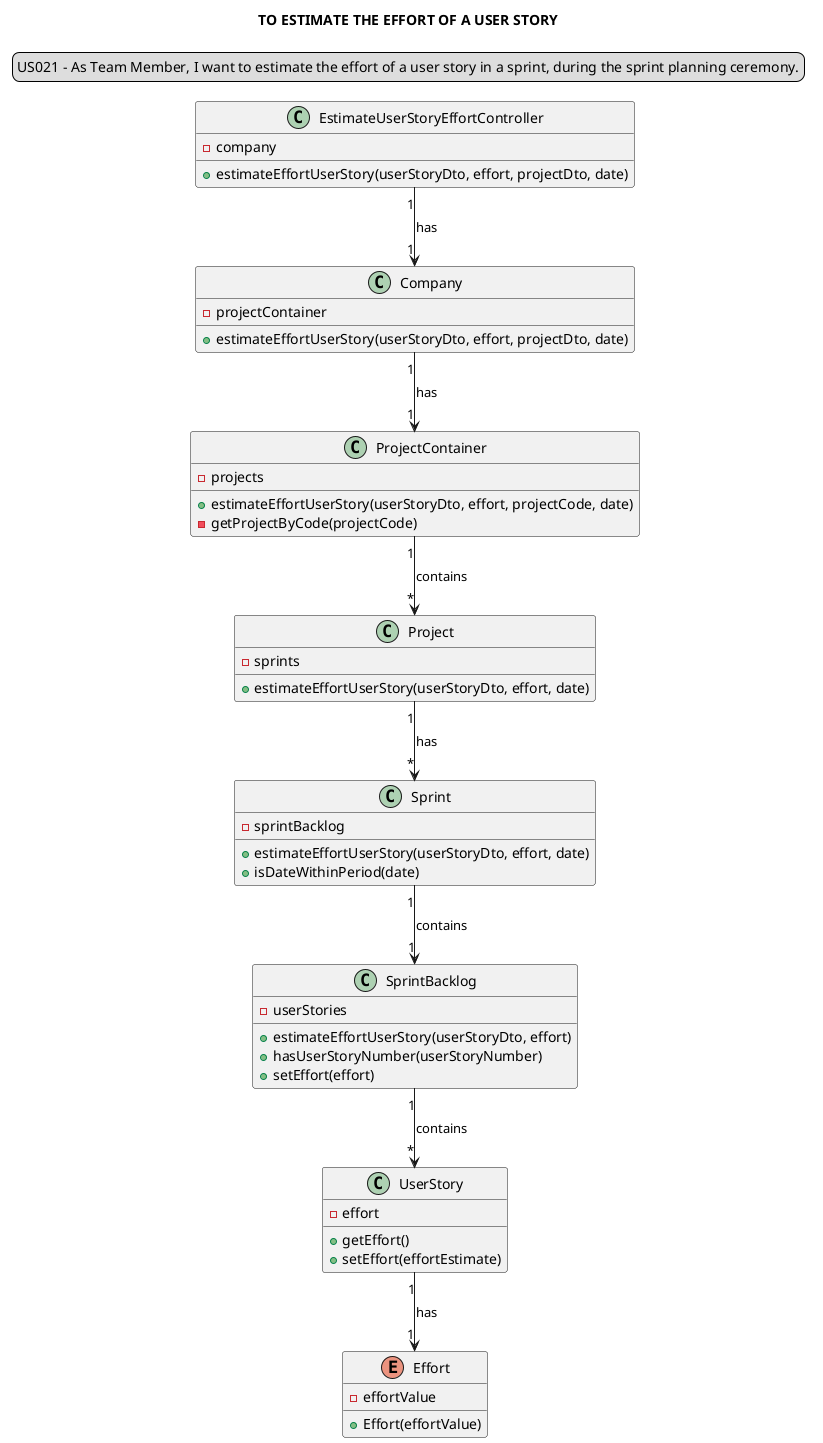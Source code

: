 @startuml
'https://plantuml.com/sequence-diagram
title TO ESTIMATE THE EFFORT OF A USER STORY
legend top
US021 - As Team Member, I want to estimate the effort of a user story in a sprint, during the sprint planning ceremony.
end legend
skinparam sequenceMessageAlign center

class "EstimateUserStoryEffortController" {
- company
+ estimateEffortUserStory(userStoryDto, effort, projectDto, date)
}

class "Company" {
- projectContainer
+ estimateEffortUserStory(userStoryDto, effort, projectDto, date)
}
class "ProjectContainer" {
- projects
+ estimateEffortUserStory(userStoryDto, effort, projectCode, date)
- getProjectByCode(projectCode)
}
class "Project"{
- sprints
+ estimateEffortUserStory(userStoryDto, effort, date)
}
class "Sprint"{
- sprintBacklog
+ estimateEffortUserStory(userStoryDto, effort, date)
+ isDateWithinPeriod(date)
}
class "SprintBacklog" {
- userStories
+ estimateEffortUserStory(userStoryDto, effort)
+ hasUserStoryNumber(userStoryNumber)
+ setEffort(effort)
}
class "UserStory"{
- effort
+ getEffort()
+ setEffort(effortEstimate)
}
enum "Effort"{
- effortValue
+ Effort(effortValue)
}

"EstimateUserStoryEffortController" "1" --> "1" "Company" : has
"Company" "1" --> "1" "ProjectContainer" : has
"ProjectContainer" "1" --> "*" "Project" : contains
"Project" "1" --> "*" "Sprint" : has
"Sprint" "1" --> "1" "SprintBacklog" : contains
"SprintBacklog" "1" --> "*" "UserStory" : contains
"UserStory" "1" --> "1" "Effort" : has
@enduml